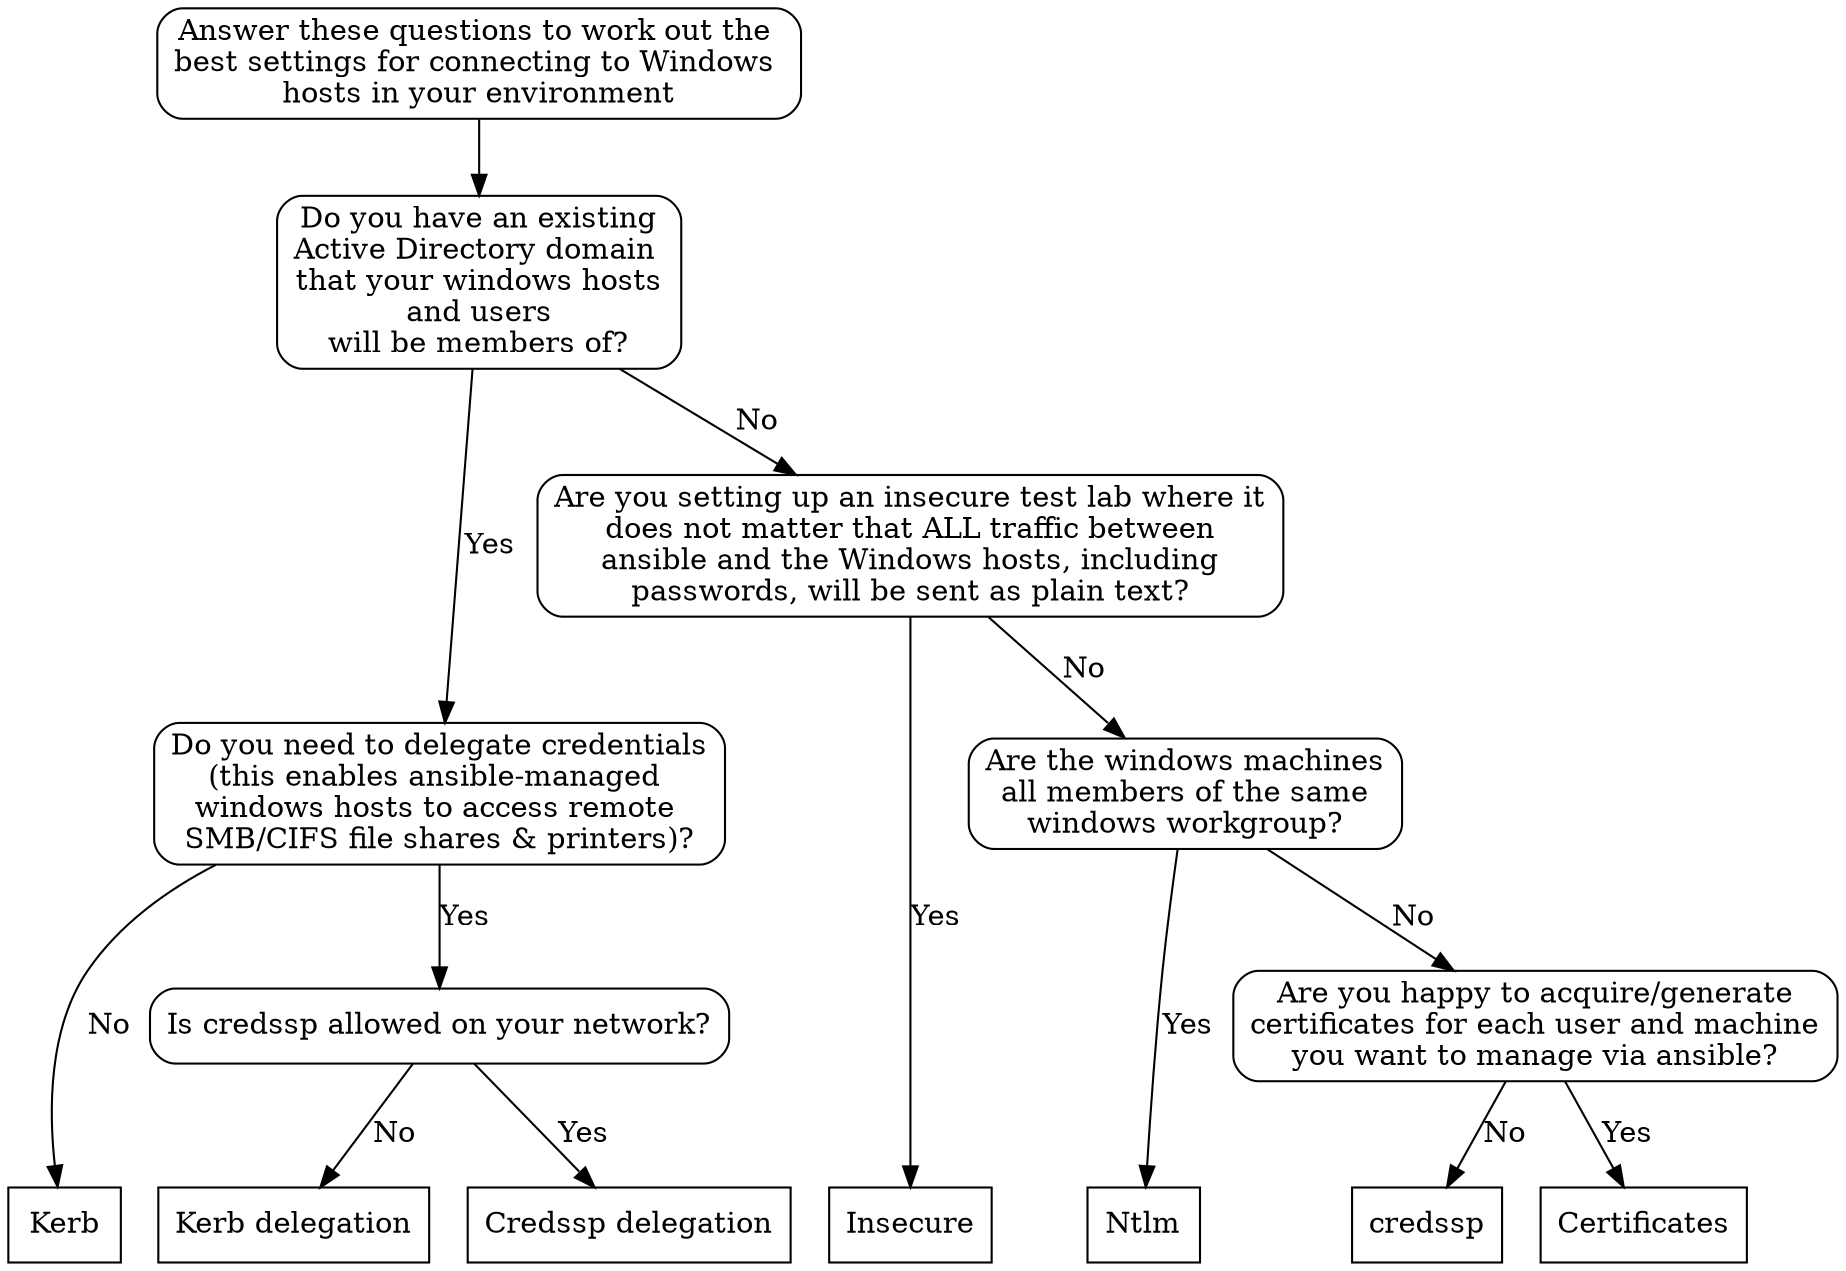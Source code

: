 digraph {

/* rankdir="LR" */

/* style for 'destination' nodes */
   node[shape="box", style=""];
    use_kerb; use_kerb_delegation; use_credssp; use_credssp_delegation; use_ntlm; use_insecure; use_certificates;

/* style for decision nodes (questions) */
   node[shape="box", style="rounded"]

/* questions */

   start[root=true start=true label="Answer these questions to work out the 
best settings for connecting to Windows 
hosts in your environment"];

   ad[label="Do you have an existing
Active Directory domain 
that your windows hosts
and users
will be members of?"];

   ad_delegation[label="Do you need to delegate credentials
(this enables ansible-managed 
windows hosts to access remote 
SMB/CIFS file shares & printers)?"];

   credssp_ok[label="Is credssp allowed on your network?"];

   lab_only[label="Are you setting up an insecure test lab where it
does not matter that ALL traffic between
ansible and the Windows hosts, including
passwords, will be sent as plain text?"];

   workgroup[label="Are the windows machines
all members of the same
windows workgroup?"];

   certs_ok[label="Are you happy to acquire/generate
certificates for each user and machine
you want to manage via ansible?"];

/* connections between questions (and destinations) */

   start -> ad;
  
   ad -> lab_only[label="No"];
   ad -> ad_delegation[label="Yes"];

   lab_only -> use_insecure[label="Yes"];
   lab_only -> workgroup[label="No"];

   workgroup -> certs_ok[label="No"];
   workgroup -> use_ntlm[label="Yes"];

   ad_delegation -> use_kerb[label="No"];
   ad_delegation -> credssp_ok[label="Yes"];

   credssp_ok -> use_kerb_delegation[label="No"];
   credssp_ok -> use_credssp_delegation[label="Yes"];

   certs_ok -> use_credssp[label="No"];
   certs_ok -> use_certificates[label="Yes"];

/* destinations */
   use_kerb[label="Kerb"];
   use_kerb_delegation[label="Kerb delegation"];
   use_credssp[label="credssp"];
   use_credssp_delegation[label="Credssp delegation"];
   use_ntlm[label="Ntlm"];
   use_insecure[label="Insecure"];
   use_certificates[label="Certificates"]


/* rankings, to get the destination nodes to appear at the bottom of the graph */

    {rank=min; start}
    {rank=same; use_certificates use_kerb use_kerb_delegation use_credssp use_credssp_delegation use_ntlm use_insecure}

}
